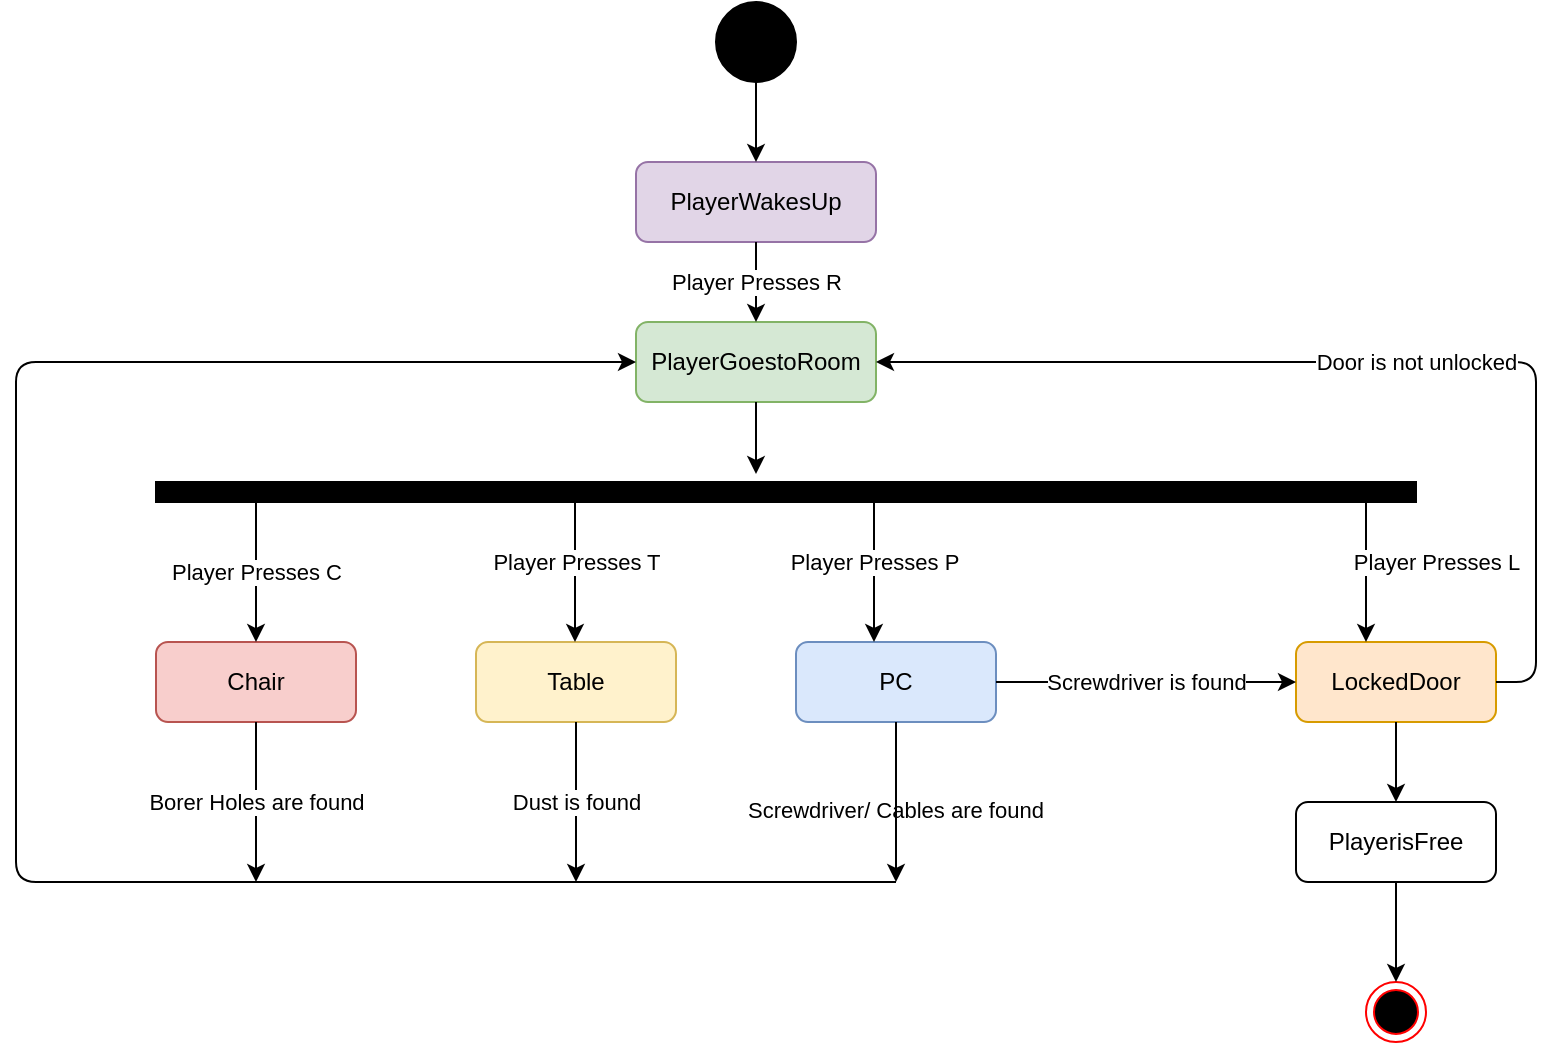 <mxfile version="14.0.5" type="device"><diagram id="rYZA6pr4frv-WLvrjP53" name="Page-1"><mxGraphModel dx="1132" dy="548" grid="1" gridSize="10" guides="1" tooltips="1" connect="1" arrows="1" fold="1" page="1" pageScale="1" pageWidth="827" pageHeight="1169" math="0" shadow="0"><root><mxCell id="0"/><mxCell id="1" parent="0"/><mxCell id="lEQVPA96lpjUBq22a9rc-1" value="" style="ellipse;html=1;shape=endState;fillColor=#000000;strokeColor=#ff0000;" vertex="1" parent="1"><mxGeometry x="725" y="530" width="30" height="30" as="geometry"/></mxCell><mxCell id="lEQVPA96lpjUBq22a9rc-2" value="" style="shape=ellipse;html=1;fillColor=#000000;fontSize=18;fontColor=#ffffff;" vertex="1" parent="1"><mxGeometry x="400" y="40" width="40" height="40" as="geometry"/></mxCell><mxCell id="lEQVPA96lpjUBq22a9rc-3" value="PlayerisFree" style="shape=rect;rounded=1;html=1;whiteSpace=wrap;align=center;" vertex="1" parent="1"><mxGeometry x="690" y="440" width="100" height="40" as="geometry"/></mxCell><mxCell id="lEQVPA96lpjUBq22a9rc-4" value="LockedDoor" style="shape=rect;rounded=1;html=1;whiteSpace=wrap;align=center;fillColor=#ffe6cc;strokeColor=#d79b00;" vertex="1" parent="1"><mxGeometry x="690" y="360" width="100" height="40" as="geometry"/></mxCell><mxCell id="lEQVPA96lpjUBq22a9rc-5" value="Chair" style="shape=rect;rounded=1;html=1;whiteSpace=wrap;align=center;fillColor=#f8cecc;strokeColor=#b85450;" vertex="1" parent="1"><mxGeometry x="120" y="360" width="100" height="40" as="geometry"/></mxCell><mxCell id="lEQVPA96lpjUBq22a9rc-6" value="Table" style="shape=rect;rounded=1;html=1;whiteSpace=wrap;align=center;fillColor=#fff2cc;strokeColor=#d6b656;" vertex="1" parent="1"><mxGeometry x="280" y="360" width="100" height="40" as="geometry"/></mxCell><mxCell id="lEQVPA96lpjUBq22a9rc-7" value="PlayerWakesUp" style="shape=rect;rounded=1;html=1;whiteSpace=wrap;align=center;fillColor=#e1d5e7;strokeColor=#9673a6;" vertex="1" parent="1"><mxGeometry x="360" y="120" width="120" height="40" as="geometry"/></mxCell><mxCell id="lEQVPA96lpjUBq22a9rc-8" value="PlayerGoestoRoom" style="shape=rect;rounded=1;html=1;whiteSpace=wrap;align=center;fillColor=#d5e8d4;strokeColor=#82b366;" vertex="1" parent="1"><mxGeometry x="360" y="200" width="120" height="40" as="geometry"/></mxCell><mxCell id="lEQVPA96lpjUBq22a9rc-11" value="" style="endArrow=classic;html=1;exitX=0.5;exitY=1;exitDx=0;exitDy=0;entryX=0.5;entryY=0;entryDx=0;entryDy=0;" edge="1" parent="1" source="lEQVPA96lpjUBq22a9rc-2" target="lEQVPA96lpjUBq22a9rc-7"><mxGeometry width="50" height="50" relative="1" as="geometry"><mxPoint x="270" y="230" as="sourcePoint"/><mxPoint x="320" y="180" as="targetPoint"/></mxGeometry></mxCell><mxCell id="lEQVPA96lpjUBq22a9rc-14" value="" style="rounded=0;whiteSpace=wrap;html=1;fillColor=#000000;strokeWidth=1;" vertex="1" parent="1"><mxGeometry x="120" y="280" width="630" height="10" as="geometry"/></mxCell><mxCell id="lEQVPA96lpjUBq22a9rc-15" value="Player Presses R" style="endArrow=classic;html=1;exitX=0.5;exitY=1;exitDx=0;exitDy=0;entryX=0.5;entryY=0;entryDx=0;entryDy=0;" edge="1" parent="1" source="lEQVPA96lpjUBq22a9rc-7" target="lEQVPA96lpjUBq22a9rc-8"><mxGeometry width="50" height="50" relative="1" as="geometry"><mxPoint x="540" y="140" as="sourcePoint"/><mxPoint x="590" y="90" as="targetPoint"/></mxGeometry></mxCell><mxCell id="lEQVPA96lpjUBq22a9rc-19" value="PC" style="shape=rect;rounded=1;html=1;whiteSpace=wrap;align=center;fillColor=#dae8fc;strokeColor=#6c8ebf;" vertex="1" parent="1"><mxGeometry x="440" y="360" width="100" height="40" as="geometry"/></mxCell><mxCell id="lEQVPA96lpjUBq22a9rc-22" value="" style="endArrow=classic;html=1;exitX=0.5;exitY=1;exitDx=0;exitDy=0;" edge="1" parent="1" source="lEQVPA96lpjUBq22a9rc-8"><mxGeometry width="50" height="50" relative="1" as="geometry"><mxPoint x="380" y="350" as="sourcePoint"/><mxPoint x="420" y="276" as="targetPoint"/></mxGeometry></mxCell><mxCell id="lEQVPA96lpjUBq22a9rc-23" value="" style="endArrow=classic;html=1;exitX=0.5;exitY=1;exitDx=0;exitDy=0;entryX=0.5;entryY=0;entryDx=0;entryDy=0;" edge="1" parent="1" source="lEQVPA96lpjUBq22a9rc-3" target="lEQVPA96lpjUBq22a9rc-1"><mxGeometry width="50" height="50" relative="1" as="geometry"><mxPoint x="380" y="350" as="sourcePoint"/><mxPoint x="430" y="300" as="targetPoint"/></mxGeometry></mxCell><mxCell id="lEQVPA96lpjUBq22a9rc-24" value="Player Presses C" style="endArrow=classic;html=1;entryX=0.5;entryY=0;entryDx=0;entryDy=0;" edge="1" parent="1" target="lEQVPA96lpjUBq22a9rc-5"><mxGeometry width="50" height="50" relative="1" as="geometry"><mxPoint x="170" y="290" as="sourcePoint"/><mxPoint x="430" y="300" as="targetPoint"/></mxGeometry></mxCell><mxCell id="lEQVPA96lpjUBq22a9rc-25" value="Player Presses T" style="endArrow=classic;html=1;entryX=0.5;entryY=0;entryDx=0;entryDy=0;" edge="1" parent="1"><mxGeometry width="50" height="50" relative="1" as="geometry"><mxPoint x="329.5" y="280" as="sourcePoint"/><mxPoint x="329.5" y="360" as="targetPoint"/></mxGeometry></mxCell><mxCell id="lEQVPA96lpjUBq22a9rc-27" value="Player Presses P" style="endArrow=classic;html=1;entryX=0.5;entryY=0;entryDx=0;entryDy=0;" edge="1" parent="1"><mxGeometry width="50" height="50" relative="1" as="geometry"><mxPoint x="479" y="280" as="sourcePoint"/><mxPoint x="479" y="360" as="targetPoint"/></mxGeometry></mxCell><mxCell id="lEQVPA96lpjUBq22a9rc-28" value="Player Presses L" style="endArrow=classic;html=1;entryX=0.5;entryY=0;entryDx=0;entryDy=0;" edge="1" parent="1"><mxGeometry y="35" width="50" height="50" relative="1" as="geometry"><mxPoint x="725" y="280" as="sourcePoint"/><mxPoint x="725" y="360" as="targetPoint"/><mxPoint as="offset"/></mxGeometry></mxCell><mxCell id="lEQVPA96lpjUBq22a9rc-30" value="&lt;span style=&quot;color: rgb(0 , 0 , 0) ; font-family: &amp;#34;helvetica&amp;#34; ; font-size: 11px ; font-style: normal ; font-weight: 400 ; letter-spacing: normal ; text-align: center ; text-indent: 0px ; text-transform: none ; word-spacing: 0px ; background-color: rgb(255 , 255 , 255) ; display: inline ; float: none&quot;&gt;Borer Holes are found&lt;/span&gt;&lt;br&gt;" style="endArrow=classic;html=1;exitX=0.5;exitY=1;exitDx=0;exitDy=0;" edge="1" parent="1" source="lEQVPA96lpjUBq22a9rc-5"><mxGeometry width="50" height="50" relative="1" as="geometry"><mxPoint x="380" y="350" as="sourcePoint"/><mxPoint x="170" y="480" as="targetPoint"/><Array as="points"><mxPoint x="170" y="440"/></Array></mxGeometry></mxCell><mxCell id="lEQVPA96lpjUBq22a9rc-32" value="Screwdriver is found" style="endArrow=classic;html=1;entryX=0;entryY=0.5;entryDx=0;entryDy=0;exitX=1;exitY=0.5;exitDx=0;exitDy=0;" edge="1" parent="1" source="lEQVPA96lpjUBq22a9rc-19" target="lEQVPA96lpjUBq22a9rc-4"><mxGeometry width="50" height="50" relative="1" as="geometry"><mxPoint x="540" y="390" as="sourcePoint"/><mxPoint x="590" y="340" as="targetPoint"/></mxGeometry></mxCell><mxCell id="lEQVPA96lpjUBq22a9rc-33" value="" style="endArrow=classic;html=1;exitX=0.5;exitY=1;exitDx=0;exitDy=0;entryX=0.5;entryY=0;entryDx=0;entryDy=0;" edge="1" parent="1" source="lEQVPA96lpjUBq22a9rc-4" target="lEQVPA96lpjUBq22a9rc-3"><mxGeometry width="50" height="50" relative="1" as="geometry"><mxPoint x="610" y="460" as="sourcePoint"/><mxPoint x="660" y="410" as="targetPoint"/></mxGeometry></mxCell><mxCell id="lEQVPA96lpjUBq22a9rc-35" value="Dust is found" style="endArrow=classic;html=1;exitX=0.5;exitY=1;exitDx=0;exitDy=0;" edge="1" parent="1" source="lEQVPA96lpjUBq22a9rc-6"><mxGeometry width="50" height="50" relative="1" as="geometry"><mxPoint x="380" y="350" as="sourcePoint"/><mxPoint x="330" y="480" as="targetPoint"/></mxGeometry></mxCell><mxCell id="lEQVPA96lpjUBq22a9rc-37" value="" style="endArrow=classic;html=1;entryX=1;entryY=0.5;entryDx=0;entryDy=0;exitX=1;exitY=0.5;exitDx=0;exitDy=0;" edge="1" parent="1" source="lEQVPA96lpjUBq22a9rc-4" target="lEQVPA96lpjUBq22a9rc-8"><mxGeometry width="50" height="50" relative="1" as="geometry"><mxPoint x="800" y="380" as="sourcePoint"/><mxPoint x="780" y="160" as="targetPoint"/><Array as="points"><mxPoint x="810" y="380"/><mxPoint x="810" y="290"/><mxPoint x="810" y="220"/></Array></mxGeometry></mxCell><mxCell id="lEQVPA96lpjUBq22a9rc-38" value="Door is not unlocked" style="edgeLabel;html=1;align=center;verticalAlign=middle;resizable=0;points=[];" vertex="1" connectable="0" parent="lEQVPA96lpjUBq22a9rc-37"><mxGeometry x="-0.117" y="-1" relative="1" as="geometry"><mxPoint x="-15" y="1" as="offset"/></mxGeometry></mxCell><mxCell id="lEQVPA96lpjUBq22a9rc-39" value="&lt;span style=&quot;color: rgb(0, 0, 0); font-family: helvetica; font-size: 11px; font-style: normal; font-weight: 400; letter-spacing: normal; text-align: center; text-indent: 0px; text-transform: none; word-spacing: 0px; background-color: rgb(255, 255, 255); display: inline; float: none;&quot;&gt;Screwdriver/ Cables are found&lt;/span&gt;" style="text;whiteSpace=wrap;html=1;" vertex="1" parent="1"><mxGeometry x="414" y="430" width="170" height="30" as="geometry"/></mxCell><mxCell id="lEQVPA96lpjUBq22a9rc-40" value="" style="endArrow=classic;html=1;exitX=0.5;exitY=1;exitDx=0;exitDy=0;" edge="1" parent="1" source="lEQVPA96lpjUBq22a9rc-19"><mxGeometry width="50" height="50" relative="1" as="geometry"><mxPoint x="380" y="360" as="sourcePoint"/><mxPoint x="490" y="480" as="targetPoint"/></mxGeometry></mxCell><mxCell id="lEQVPA96lpjUBq22a9rc-42" value="" style="endArrow=classic;html=1;entryX=0;entryY=0.5;entryDx=0;entryDy=0;" edge="1" parent="1" target="lEQVPA96lpjUBq22a9rc-8"><mxGeometry width="50" height="50" relative="1" as="geometry"><mxPoint x="490" y="480" as="sourcePoint"/><mxPoint x="70" y="200" as="targetPoint"/><Array as="points"><mxPoint x="50" y="480"/><mxPoint x="50" y="220"/></Array></mxGeometry></mxCell></root></mxGraphModel></diagram></mxfile>
